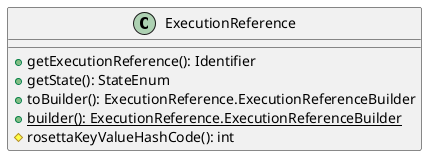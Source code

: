 @startuml

    class ExecutionReference [[ExecutionReference.html]] {
        +getExecutionReference(): Identifier
        +getState(): StateEnum
        +toBuilder(): ExecutionReference.ExecutionReferenceBuilder
        {static} +builder(): ExecutionReference.ExecutionReferenceBuilder
        #rosettaKeyValueHashCode(): int
    }

@enduml
